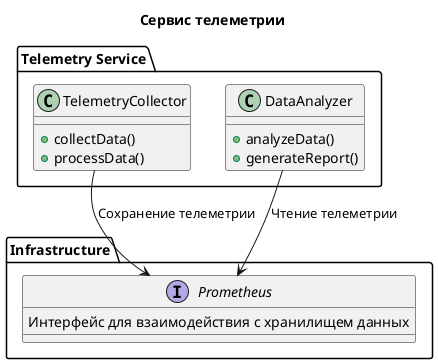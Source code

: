 @startuml

title Сервис телеметрии

package "Telemetry Service" {
    class TelemetryCollector {
        +collectData()
        +processData()
    }

    class DataAnalyzer {
        +analyzeData()
        +generateReport()
    }
}

package "Infrastructure" {
    interface Prometheus {
        Интерфейс для взаимодействия с хранилищем данных
    }
}

TelemetryCollector --> Prometheus : "Сохранение телеметрии"
DataAnalyzer --> Prometheus : "Чтение телеметрии"

@enduml
